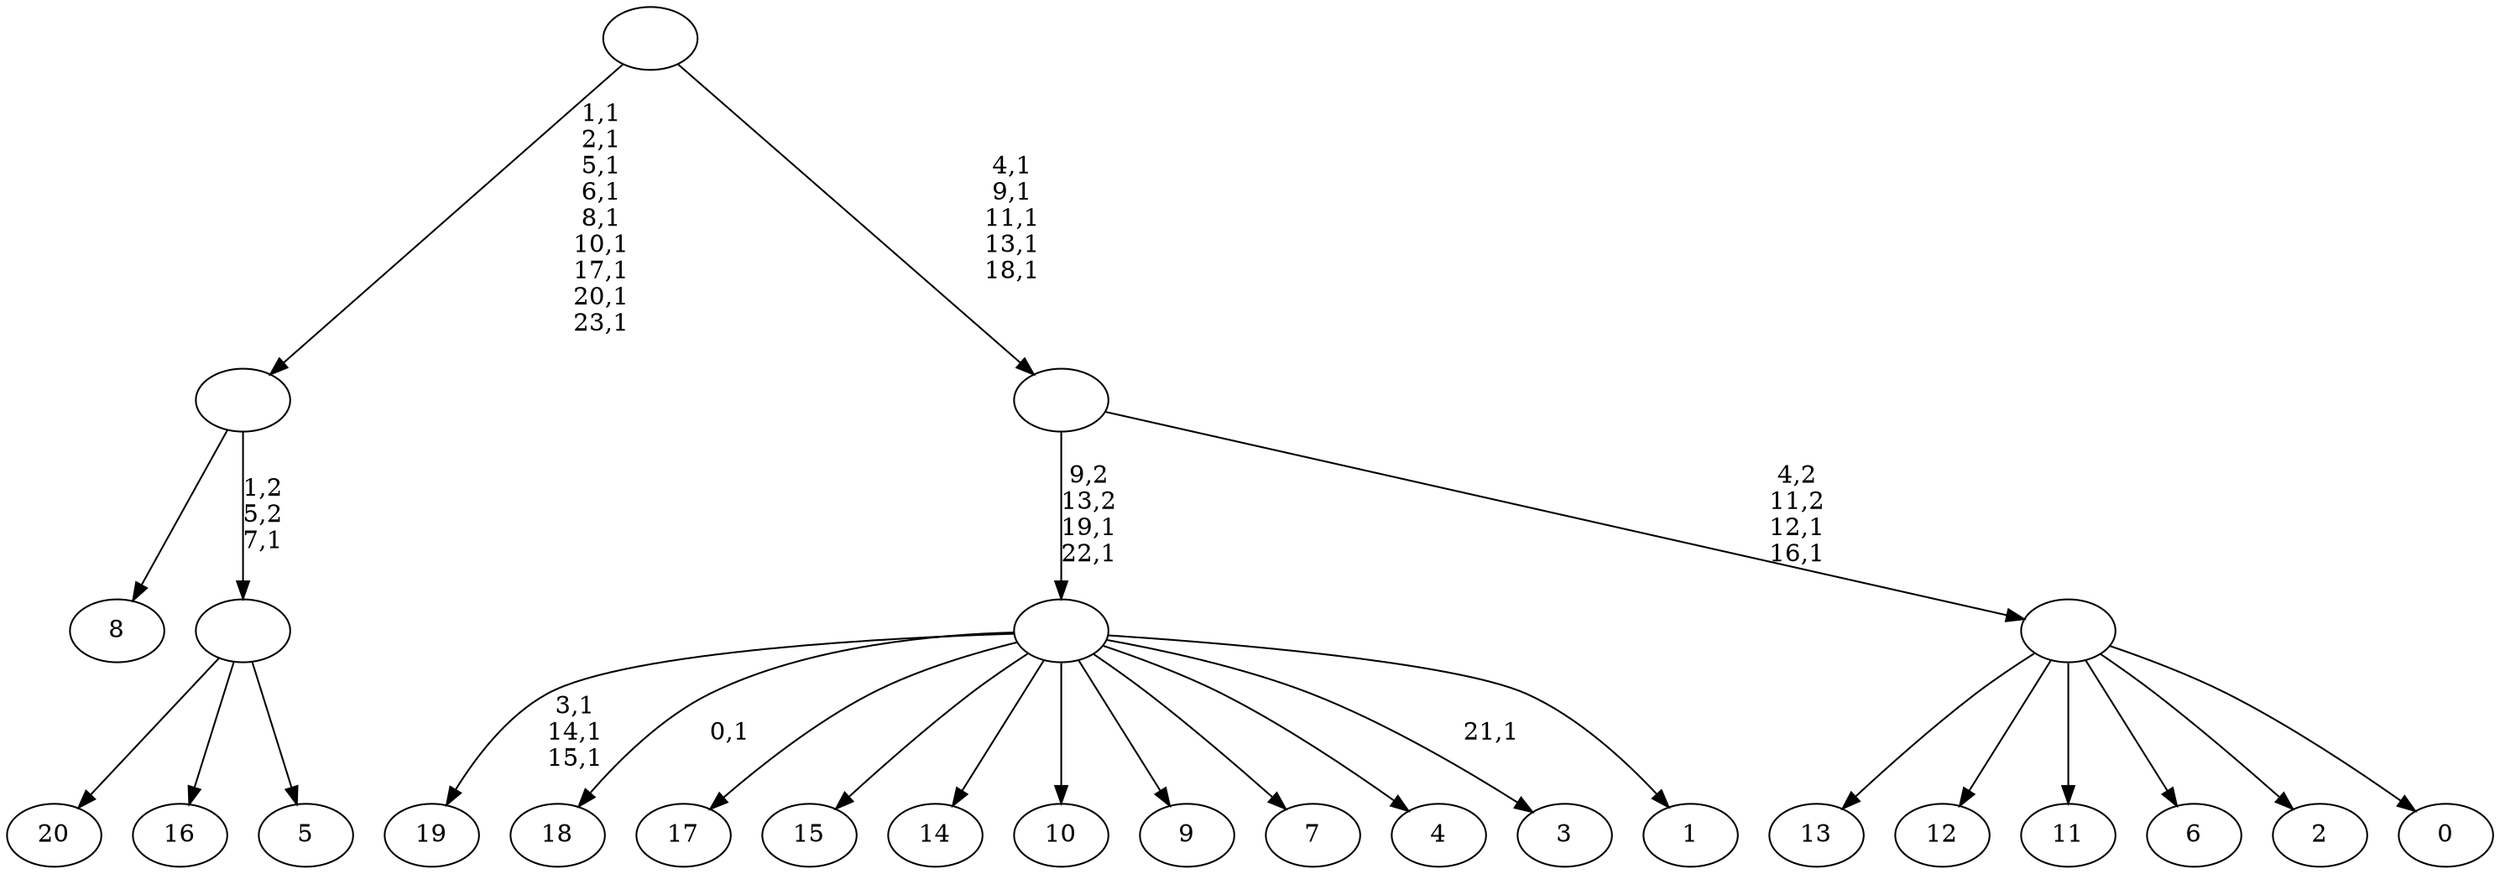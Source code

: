 digraph T {
	45 [label="20"]
	44 [label="19"]
	40 [label="18"]
	38 [label="17"]
	37 [label="16"]
	36 [label="15"]
	35 [label="14"]
	34 [label="13"]
	33 [label="12"]
	32 [label="11"]
	31 [label="10"]
	30 [label="9"]
	29 [label="8"]
	28 [label="7"]
	27 [label="6"]
	26 [label="5"]
	25 [label=""]
	24 [label=""]
	15 [label="4"]
	14 [label="3"]
	12 [label="2"]
	11 [label="1"]
	10 [label=""]
	8 [label="0"]
	7 [label=""]
	5 [label=""]
	0 [label=""]
	25 -> 45 [label=""]
	25 -> 37 [label=""]
	25 -> 26 [label=""]
	24 -> 29 [label=""]
	24 -> 25 [label="1,2\n5,2\n7,1"]
	10 -> 14 [label="21,1"]
	10 -> 40 [label="0,1"]
	10 -> 44 [label="3,1\n14,1\n15,1"]
	10 -> 38 [label=""]
	10 -> 36 [label=""]
	10 -> 35 [label=""]
	10 -> 31 [label=""]
	10 -> 30 [label=""]
	10 -> 28 [label=""]
	10 -> 15 [label=""]
	10 -> 11 [label=""]
	7 -> 34 [label=""]
	7 -> 33 [label=""]
	7 -> 32 [label=""]
	7 -> 27 [label=""]
	7 -> 12 [label=""]
	7 -> 8 [label=""]
	5 -> 7 [label="4,2\n11,2\n12,1\n16,1"]
	5 -> 10 [label="9,2\n13,2\n19,1\n22,1"]
	0 -> 5 [label="4,1\n9,1\n11,1\n13,1\n18,1"]
	0 -> 24 [label="1,1\n2,1\n5,1\n6,1\n8,1\n10,1\n17,1\n20,1\n23,1"]
}
